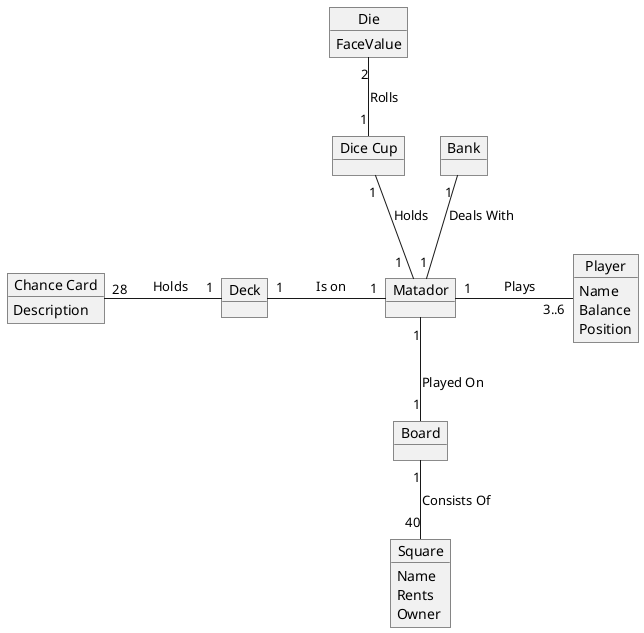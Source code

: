@startuml

object Board
object Player
object Die
object "Dice Cup" as diceCup
object Bank
object "Chance Card" as chance
object Deck
object Square
object Matador

Die : FaceValue
Player : Name
Player : Balance
Player : Position
chance : Description
Square : Name
Square : Rents
Square : Owner

Matador "1" -r- "3..6" Player : \t Plays \t
Matador "1" -u- "1 " Bank : Deals With

Matador "1  " -u- "1" diceCup : Holds
diceCup "1" -u- "2" Die : Rolls

Deck "1" -l- "28" chance : \t Holds \t
Matador "1" -l- "1" Deck : \t Is on \t

Board "1" -u- "1" Matador : Played On
Board "1" -d- "40" Square : Consists Of\t

@enduml